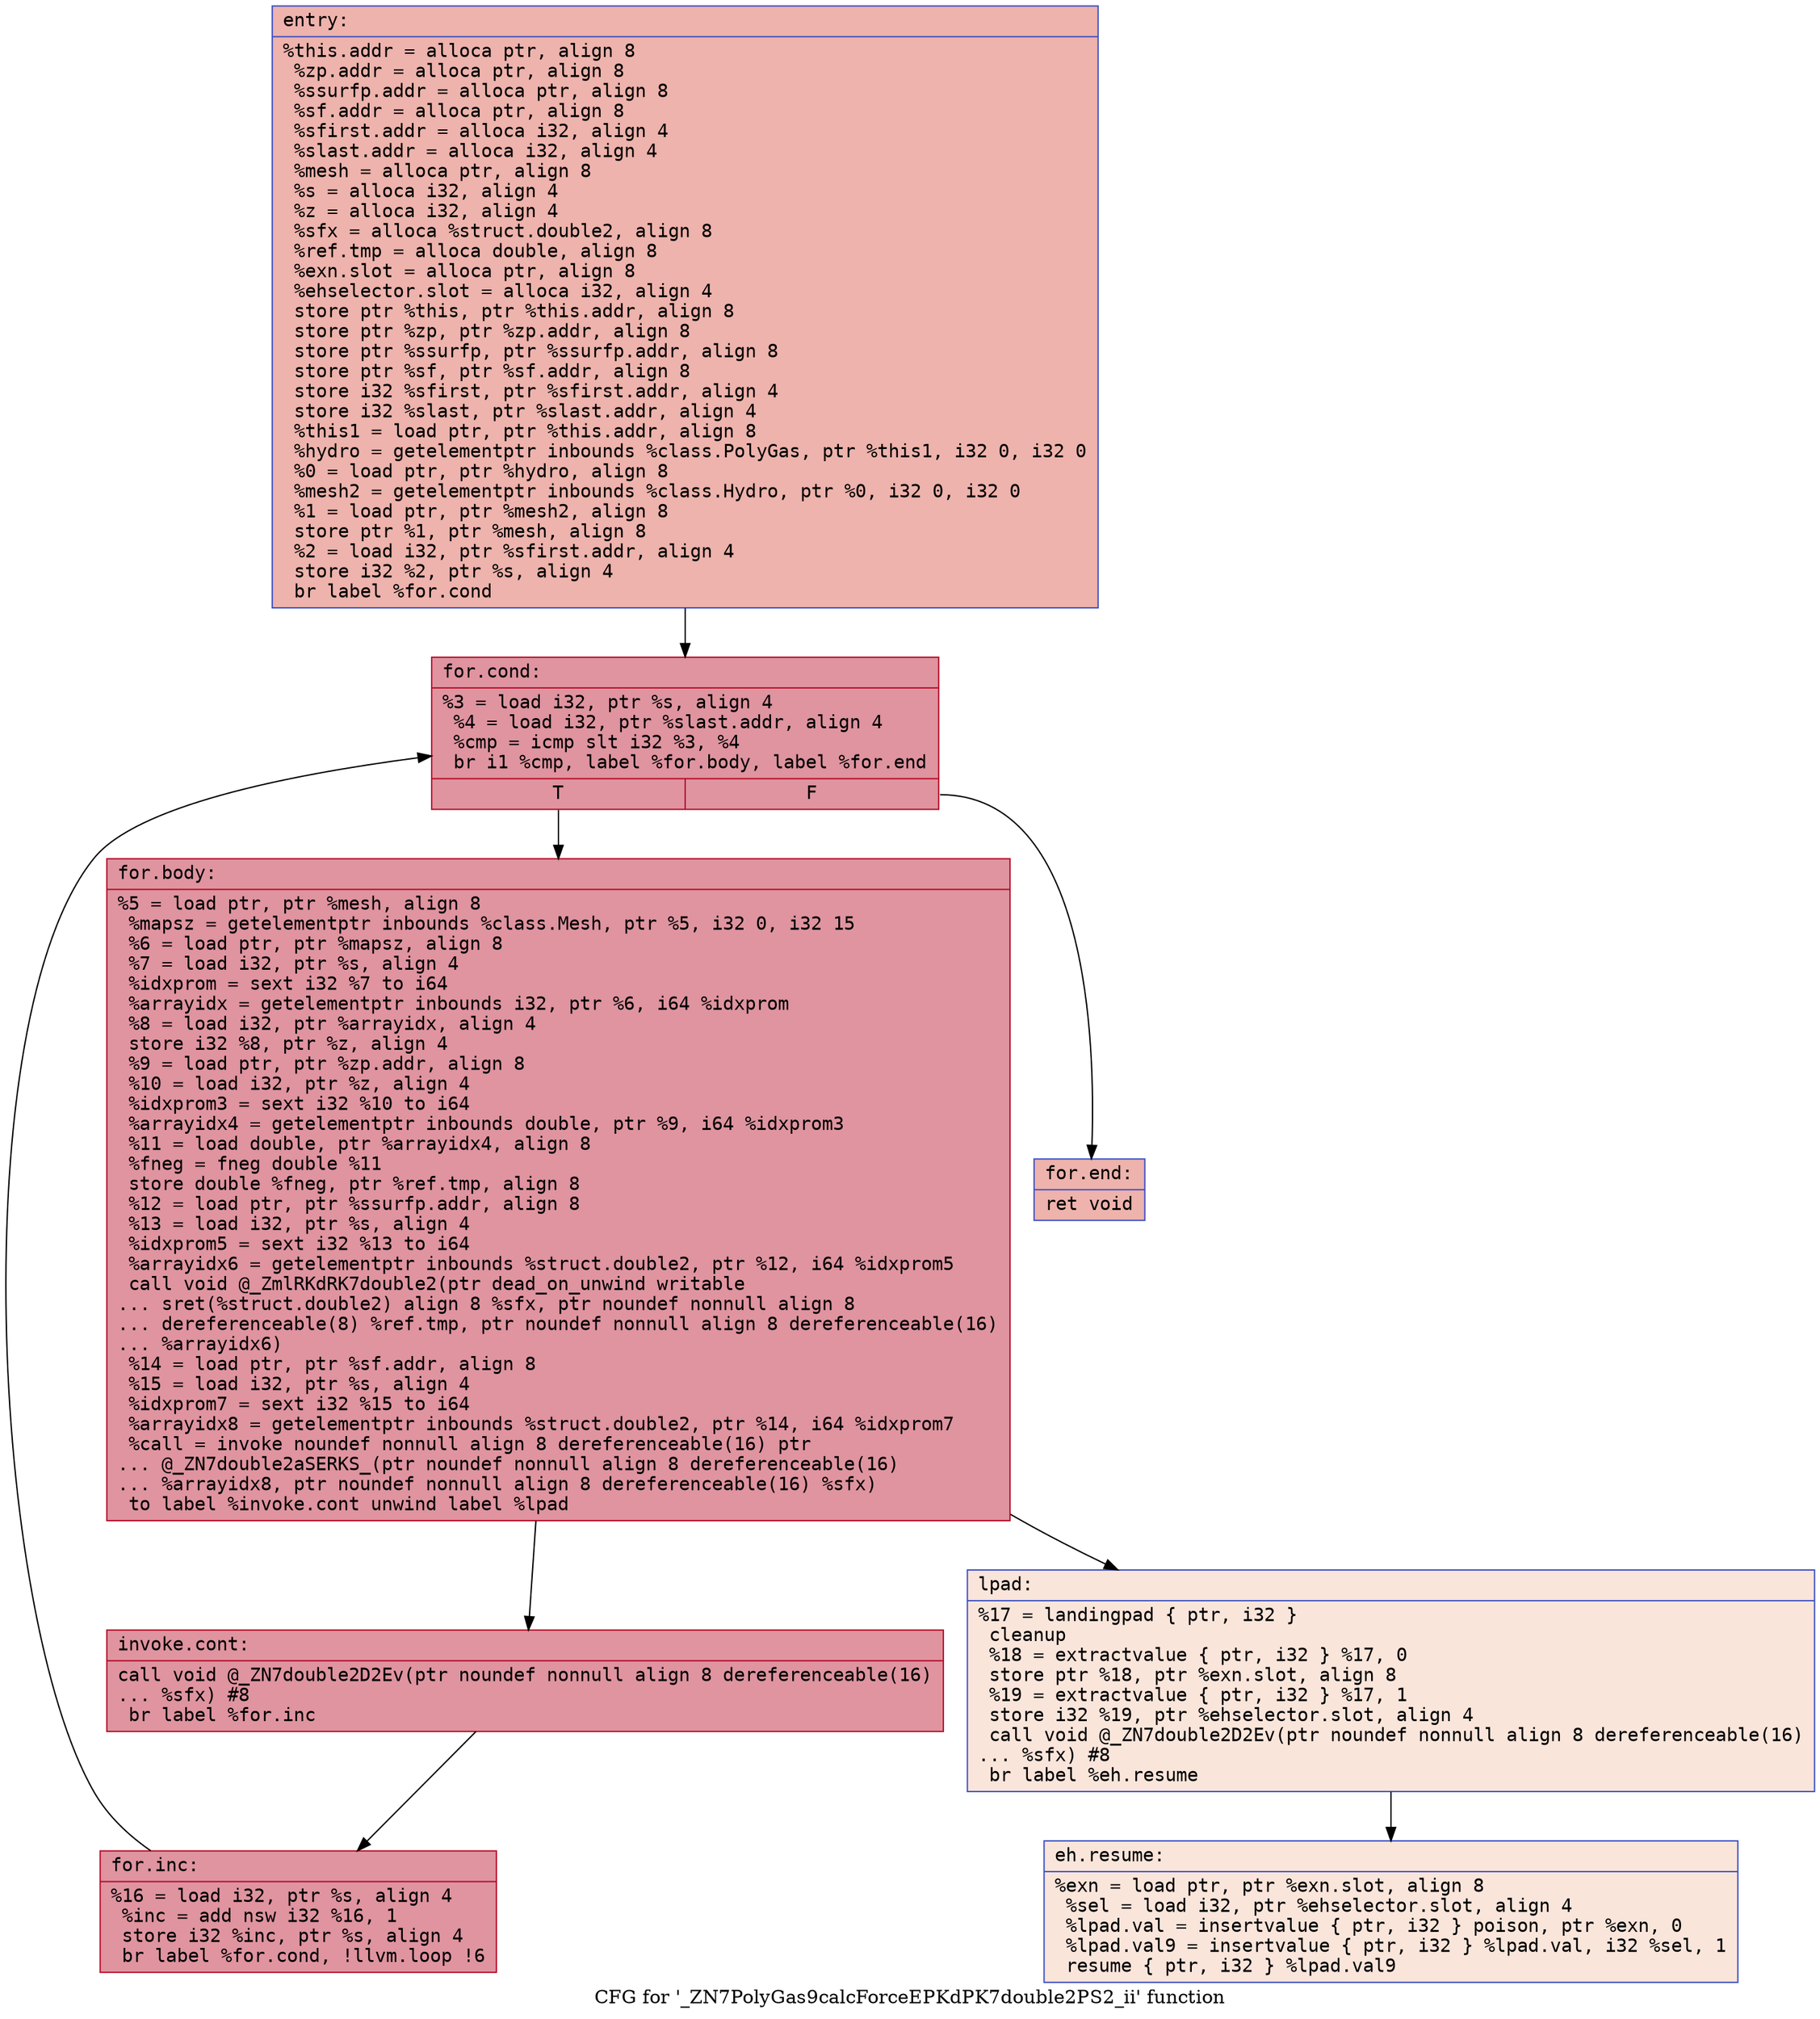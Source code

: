 digraph "CFG for '_ZN7PolyGas9calcForceEPKdPK7double2PS2_ii' function" {
	label="CFG for '_ZN7PolyGas9calcForceEPKdPK7double2PS2_ii' function";

	Node0x56345fcbc970 [shape=record,color="#3d50c3ff", style=filled, fillcolor="#d6524470" fontname="Courier",label="{entry:\l|  %this.addr = alloca ptr, align 8\l  %zp.addr = alloca ptr, align 8\l  %ssurfp.addr = alloca ptr, align 8\l  %sf.addr = alloca ptr, align 8\l  %sfirst.addr = alloca i32, align 4\l  %slast.addr = alloca i32, align 4\l  %mesh = alloca ptr, align 8\l  %s = alloca i32, align 4\l  %z = alloca i32, align 4\l  %sfx = alloca %struct.double2, align 8\l  %ref.tmp = alloca double, align 8\l  %exn.slot = alloca ptr, align 8\l  %ehselector.slot = alloca i32, align 4\l  store ptr %this, ptr %this.addr, align 8\l  store ptr %zp, ptr %zp.addr, align 8\l  store ptr %ssurfp, ptr %ssurfp.addr, align 8\l  store ptr %sf, ptr %sf.addr, align 8\l  store i32 %sfirst, ptr %sfirst.addr, align 4\l  store i32 %slast, ptr %slast.addr, align 4\l  %this1 = load ptr, ptr %this.addr, align 8\l  %hydro = getelementptr inbounds %class.PolyGas, ptr %this1, i32 0, i32 0\l  %0 = load ptr, ptr %hydro, align 8\l  %mesh2 = getelementptr inbounds %class.Hydro, ptr %0, i32 0, i32 0\l  %1 = load ptr, ptr %mesh2, align 8\l  store ptr %1, ptr %mesh, align 8\l  %2 = load i32, ptr %sfirst.addr, align 4\l  store i32 %2, ptr %s, align 4\l  br label %for.cond\l}"];
	Node0x56345fcbc970 -> Node0x56345fcbe030[tooltip="entry -> for.cond\nProbability 100.00%" ];
	Node0x56345fcbe030 [shape=record,color="#b70d28ff", style=filled, fillcolor="#b70d2870" fontname="Courier",label="{for.cond:\l|  %3 = load i32, ptr %s, align 4\l  %4 = load i32, ptr %slast.addr, align 4\l  %cmp = icmp slt i32 %3, %4\l  br i1 %cmp, label %for.body, label %for.end\l|{<s0>T|<s1>F}}"];
	Node0x56345fcbe030:s0 -> Node0x56345fcbe5f0[tooltip="for.cond -> for.body\nProbability 96.88%" ];
	Node0x56345fcbe030:s1 -> Node0x56345fcbe670[tooltip="for.cond -> for.end\nProbability 3.12%" ];
	Node0x56345fcbe5f0 [shape=record,color="#b70d28ff", style=filled, fillcolor="#b70d2870" fontname="Courier",label="{for.body:\l|  %5 = load ptr, ptr %mesh, align 8\l  %mapsz = getelementptr inbounds %class.Mesh, ptr %5, i32 0, i32 15\l  %6 = load ptr, ptr %mapsz, align 8\l  %7 = load i32, ptr %s, align 4\l  %idxprom = sext i32 %7 to i64\l  %arrayidx = getelementptr inbounds i32, ptr %6, i64 %idxprom\l  %8 = load i32, ptr %arrayidx, align 4\l  store i32 %8, ptr %z, align 4\l  %9 = load ptr, ptr %zp.addr, align 8\l  %10 = load i32, ptr %z, align 4\l  %idxprom3 = sext i32 %10 to i64\l  %arrayidx4 = getelementptr inbounds double, ptr %9, i64 %idxprom3\l  %11 = load double, ptr %arrayidx4, align 8\l  %fneg = fneg double %11\l  store double %fneg, ptr %ref.tmp, align 8\l  %12 = load ptr, ptr %ssurfp.addr, align 8\l  %13 = load i32, ptr %s, align 4\l  %idxprom5 = sext i32 %13 to i64\l  %arrayidx6 = getelementptr inbounds %struct.double2, ptr %12, i64 %idxprom5\l  call void @_ZmlRKdRK7double2(ptr dead_on_unwind writable\l... sret(%struct.double2) align 8 %sfx, ptr noundef nonnull align 8\l... dereferenceable(8) %ref.tmp, ptr noundef nonnull align 8 dereferenceable(16)\l... %arrayidx6)\l  %14 = load ptr, ptr %sf.addr, align 8\l  %15 = load i32, ptr %s, align 4\l  %idxprom7 = sext i32 %15 to i64\l  %arrayidx8 = getelementptr inbounds %struct.double2, ptr %14, i64 %idxprom7\l  %call = invoke noundef nonnull align 8 dereferenceable(16) ptr\l... @_ZN7double2aSERKS_(ptr noundef nonnull align 8 dereferenceable(16)\l... %arrayidx8, ptr noundef nonnull align 8 dereferenceable(16) %sfx)\l          to label %invoke.cont unwind label %lpad\l}"];
	Node0x56345fcbe5f0 -> Node0x56345fcbf6e0[tooltip="for.body -> invoke.cont\nProbability 100.00%" ];
	Node0x56345fcbe5f0 -> Node0x56345fcbf7c0[tooltip="for.body -> lpad\nProbability 0.00%" ];
	Node0x56345fcbf6e0 [shape=record,color="#b70d28ff", style=filled, fillcolor="#b70d2870" fontname="Courier",label="{invoke.cont:\l|  call void @_ZN7double2D2Ev(ptr noundef nonnull align 8 dereferenceable(16)\l... %sfx) #8\l  br label %for.inc\l}"];
	Node0x56345fcbf6e0 -> Node0x56345fcbfc90[tooltip="invoke.cont -> for.inc\nProbability 100.00%" ];
	Node0x56345fcbfc90 [shape=record,color="#b70d28ff", style=filled, fillcolor="#b70d2870" fontname="Courier",label="{for.inc:\l|  %16 = load i32, ptr %s, align 4\l  %inc = add nsw i32 %16, 1\l  store i32 %inc, ptr %s, align 4\l  br label %for.cond, !llvm.loop !6\l}"];
	Node0x56345fcbfc90 -> Node0x56345fcbe030[tooltip="for.inc -> for.cond\nProbability 100.00%" ];
	Node0x56345fcbf7c0 [shape=record,color="#3d50c3ff", style=filled, fillcolor="#f4c5ad70" fontname="Courier",label="{lpad:\l|  %17 = landingpad \{ ptr, i32 \}\l          cleanup\l  %18 = extractvalue \{ ptr, i32 \} %17, 0\l  store ptr %18, ptr %exn.slot, align 8\l  %19 = extractvalue \{ ptr, i32 \} %17, 1\l  store i32 %19, ptr %ehselector.slot, align 4\l  call void @_ZN7double2D2Ev(ptr noundef nonnull align 8 dereferenceable(16)\l... %sfx) #8\l  br label %eh.resume\l}"];
	Node0x56345fcbf7c0 -> Node0x56345fcc04b0[tooltip="lpad -> eh.resume\nProbability 100.00%" ];
	Node0x56345fcbe670 [shape=record,color="#3d50c3ff", style=filled, fillcolor="#d6524470" fontname="Courier",label="{for.end:\l|  ret void\l}"];
	Node0x56345fcc04b0 [shape=record,color="#3d50c3ff", style=filled, fillcolor="#f4c5ad70" fontname="Courier",label="{eh.resume:\l|  %exn = load ptr, ptr %exn.slot, align 8\l  %sel = load i32, ptr %ehselector.slot, align 4\l  %lpad.val = insertvalue \{ ptr, i32 \} poison, ptr %exn, 0\l  %lpad.val9 = insertvalue \{ ptr, i32 \} %lpad.val, i32 %sel, 1\l  resume \{ ptr, i32 \} %lpad.val9\l}"];
}
